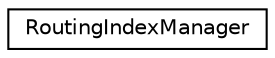 digraph "Graphical Class Hierarchy"
{
 // LATEX_PDF_SIZE
  edge [fontname="Helvetica",fontsize="10",labelfontname="Helvetica",labelfontsize="10"];
  node [fontname="Helvetica",fontsize="10",shape=record];
  rankdir="LR";
  Node0 [label="RoutingIndexManager",height=0.2,width=0.4,color="black", fillcolor="white", style="filled",URL="$classoperations__research_1_1_routing_index_manager.html",tooltip="Manager for any NodeIndex <-> variable index conversion."];
}
